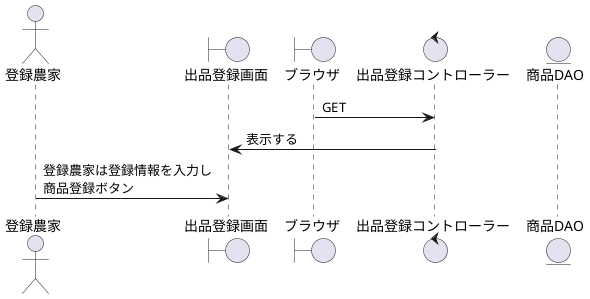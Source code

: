 @startuml 出品登録を表示

actor    "登録農家" as act
boundary "出品登録画面" as Top
boundary "ブラウザ" as brz
control  "出品登録コントローラー" as Acquisition_c
entity   "商品DAO" as merchandise

'-------------------------------------------------------------------------------------------

brz -> Acquisition_c : GET
Top <- Acquisition_c : 表示する
act -> Top : 登録農家は登録情報を入力し\n商品登録ボタン
@enduml